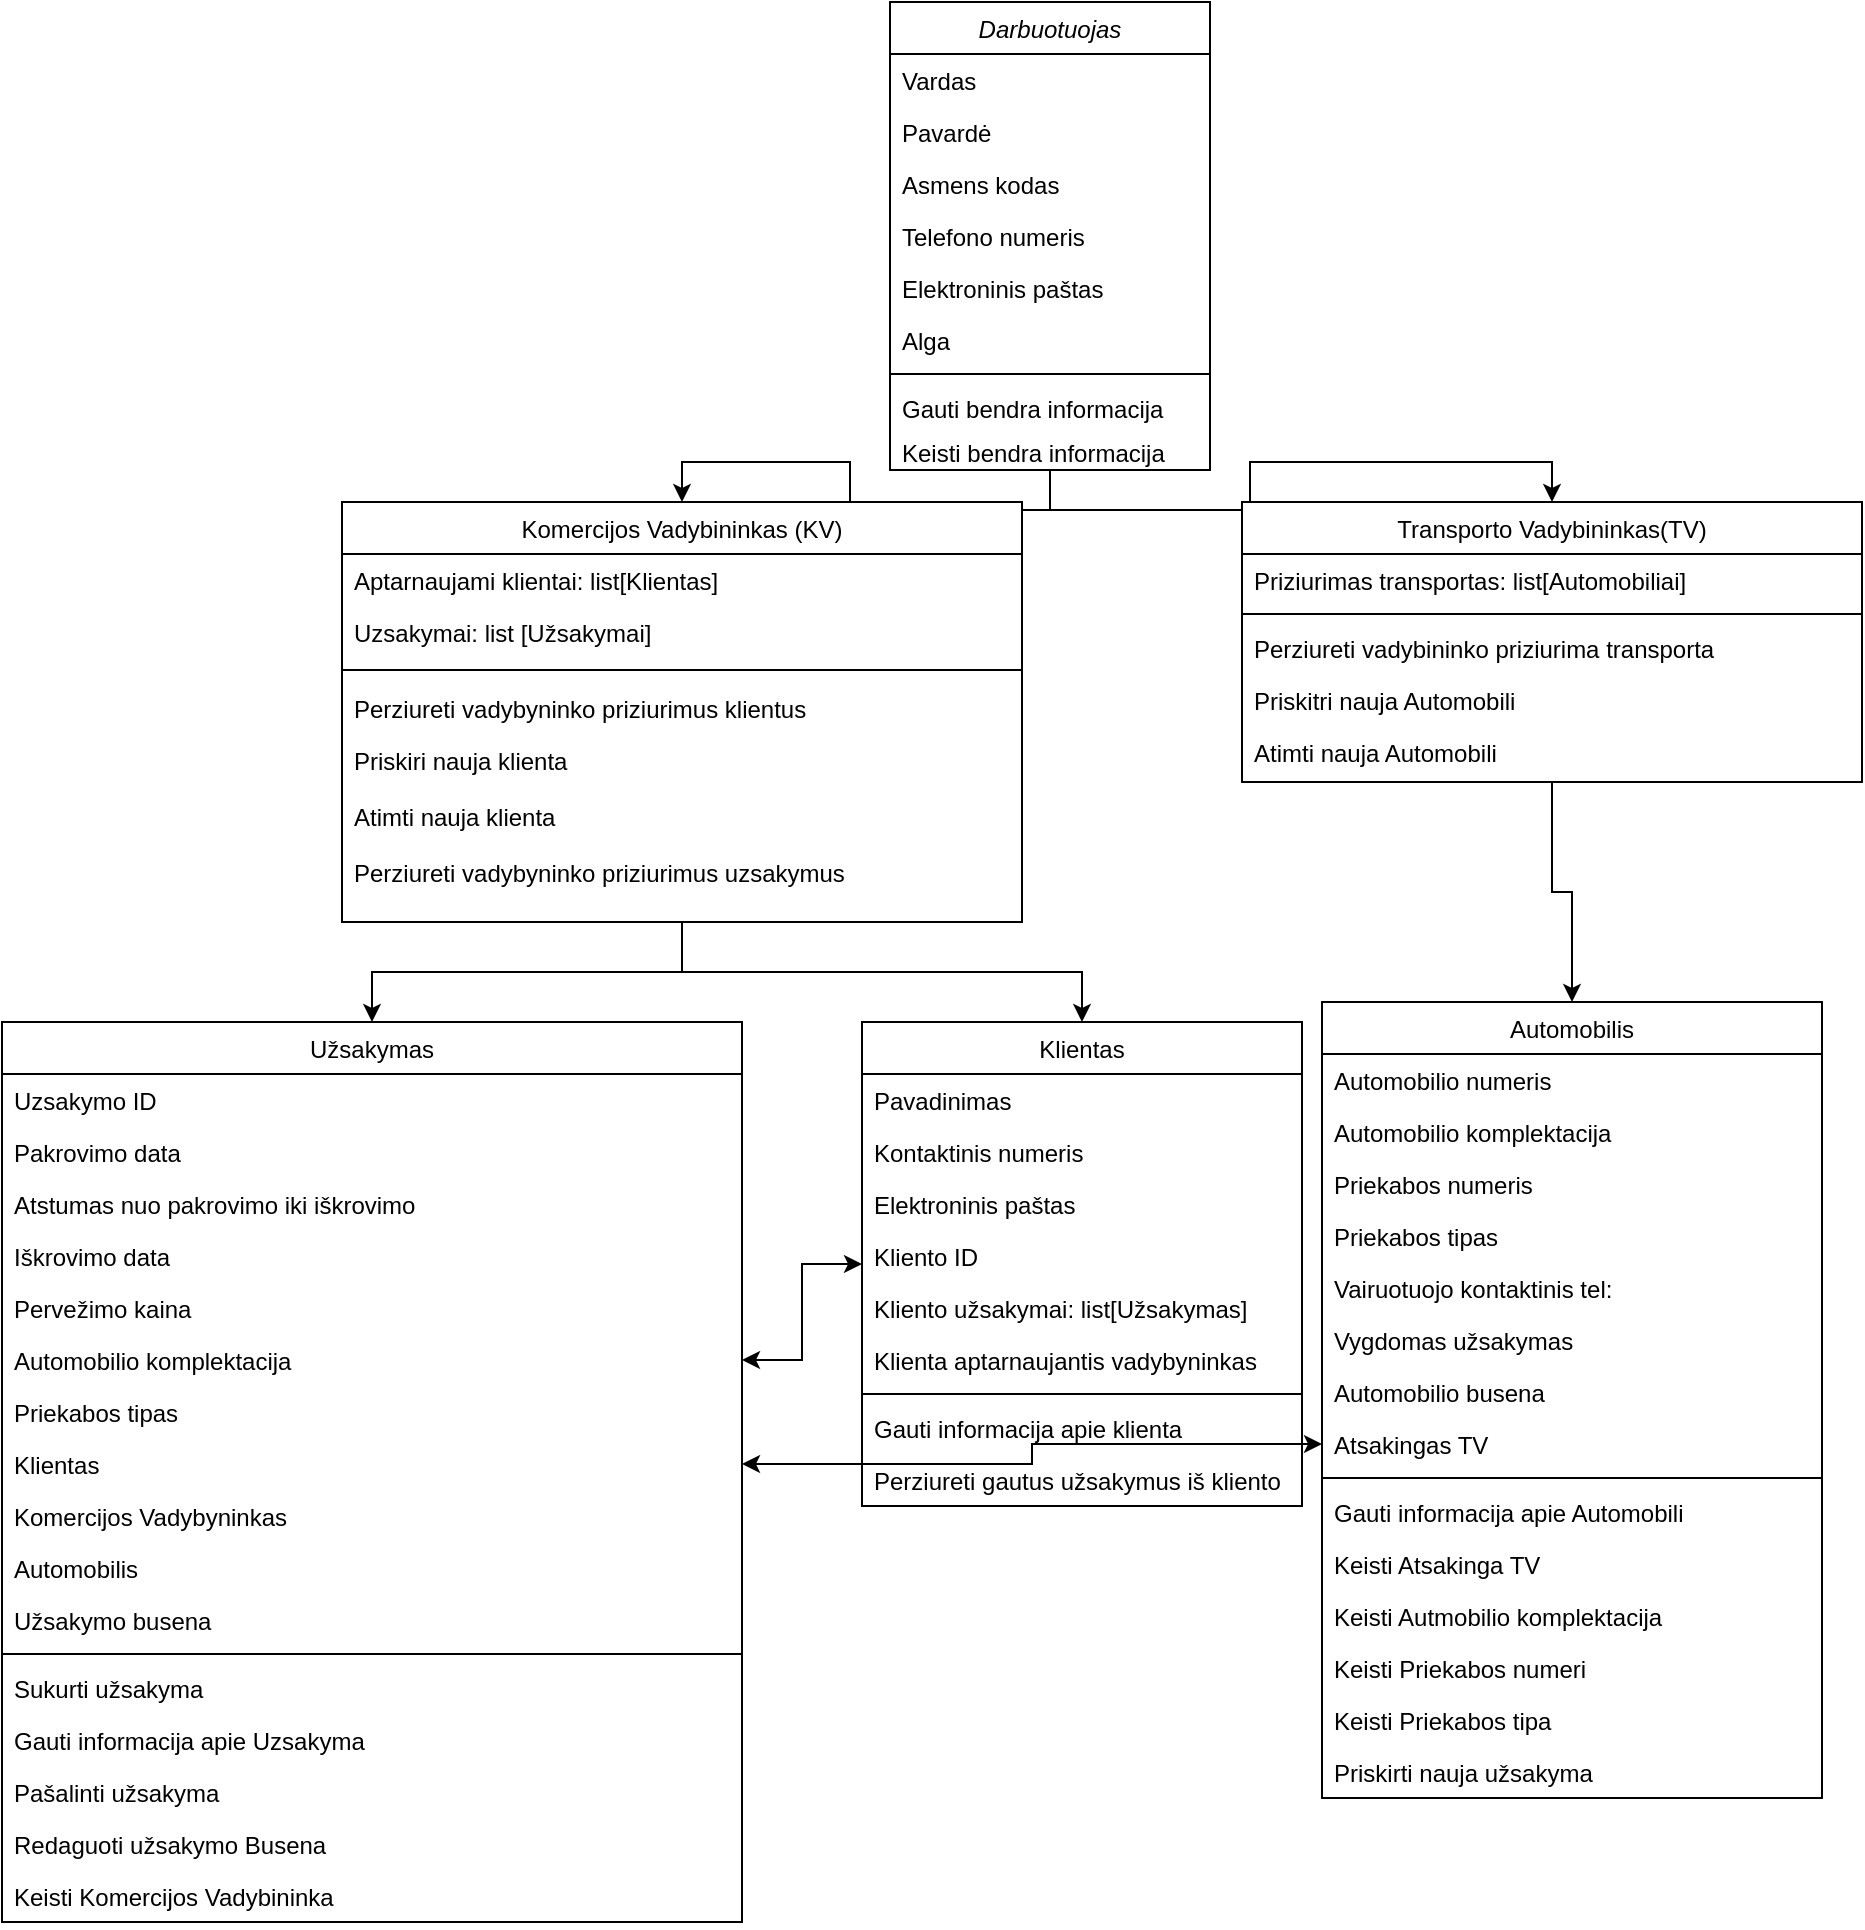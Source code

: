 <mxfile version="24.4.10" type="device">
  <diagram id="C5RBs43oDa-KdzZeNtuy" name="Page-1">
    <mxGraphModel dx="1502" dy="1733" grid="1" gridSize="10" guides="0" tooltips="1" connect="1" arrows="1" fold="1" page="1" pageScale="1" pageWidth="827" pageHeight="1169" background="none" math="0" shadow="0">
      <root>
        <mxCell id="WIyWlLk6GJQsqaUBKTNV-0" />
        <mxCell id="WIyWlLk6GJQsqaUBKTNV-1" parent="WIyWlLk6GJQsqaUBKTNV-0" />
        <mxCell id="1IQxqNerof1kyZeijVb4-16" style="edgeStyle=orthogonalEdgeStyle;rounded=0;orthogonalLoop=1;jettySize=auto;html=1;exitX=0.5;exitY=1;exitDx=0;exitDy=0;entryX=0.5;entryY=0;entryDx=0;entryDy=0;" parent="WIyWlLk6GJQsqaUBKTNV-1" source="zkfFHV4jXpPFQw0GAbJ--0" target="zkfFHV4jXpPFQw0GAbJ--13" edge="1">
          <mxGeometry relative="1" as="geometry" />
        </mxCell>
        <mxCell id="1IQxqNerof1kyZeijVb4-63" style="edgeStyle=orthogonalEdgeStyle;rounded=0;orthogonalLoop=1;jettySize=auto;html=1;exitX=0.5;exitY=1;exitDx=0;exitDy=0;" parent="WIyWlLk6GJQsqaUBKTNV-1" source="zkfFHV4jXpPFQw0GAbJ--0" target="zkfFHV4jXpPFQw0GAbJ--6" edge="1">
          <mxGeometry relative="1" as="geometry" />
        </mxCell>
        <mxCell id="zkfFHV4jXpPFQw0GAbJ--0" value="Darbuotuojas" style="swimlane;fontStyle=2;align=center;verticalAlign=top;childLayout=stackLayout;horizontal=1;startSize=26;horizontalStack=0;resizeParent=1;resizeLast=0;collapsible=1;marginBottom=0;rounded=0;shadow=0;strokeWidth=1;" parent="WIyWlLk6GJQsqaUBKTNV-1" vertex="1">
          <mxGeometry x="444" y="-1160" width="160" height="234" as="geometry">
            <mxRectangle x="230" y="140" width="160" height="26" as="alternateBounds" />
          </mxGeometry>
        </mxCell>
        <mxCell id="zkfFHV4jXpPFQw0GAbJ--1" value="Vardas" style="text;align=left;verticalAlign=top;spacingLeft=4;spacingRight=4;overflow=hidden;rotatable=0;points=[[0,0.5],[1,0.5]];portConstraint=eastwest;" parent="zkfFHV4jXpPFQw0GAbJ--0" vertex="1">
          <mxGeometry y="26" width="160" height="26" as="geometry" />
        </mxCell>
        <mxCell id="zkfFHV4jXpPFQw0GAbJ--2" value="Pavardė" style="text;align=left;verticalAlign=top;spacingLeft=4;spacingRight=4;overflow=hidden;rotatable=0;points=[[0,0.5],[1,0.5]];portConstraint=eastwest;rounded=0;shadow=0;html=0;" parent="zkfFHV4jXpPFQw0GAbJ--0" vertex="1">
          <mxGeometry y="52" width="160" height="26" as="geometry" />
        </mxCell>
        <mxCell id="zkfFHV4jXpPFQw0GAbJ--3" value="Asmens kodas" style="text;align=left;verticalAlign=top;spacingLeft=4;spacingRight=4;overflow=hidden;rotatable=0;points=[[0,0.5],[1,0.5]];portConstraint=eastwest;rounded=0;shadow=0;html=0;" parent="zkfFHV4jXpPFQw0GAbJ--0" vertex="1">
          <mxGeometry y="78" width="160" height="26" as="geometry" />
        </mxCell>
        <mxCell id="1IQxqNerof1kyZeijVb4-0" value="Telefono numeris" style="text;align=left;verticalAlign=top;spacingLeft=4;spacingRight=4;overflow=hidden;rotatable=0;points=[[0,0.5],[1,0.5]];portConstraint=eastwest;rounded=0;shadow=0;html=0;" parent="zkfFHV4jXpPFQw0GAbJ--0" vertex="1">
          <mxGeometry y="104" width="160" height="26" as="geometry" />
        </mxCell>
        <mxCell id="1IQxqNerof1kyZeijVb4-75" value="Elektroninis paštas" style="text;align=left;verticalAlign=top;spacingLeft=4;spacingRight=4;overflow=hidden;rotatable=0;points=[[0,0.5],[1,0.5]];portConstraint=eastwest;" parent="zkfFHV4jXpPFQw0GAbJ--0" vertex="1">
          <mxGeometry y="130" width="160" height="26" as="geometry" />
        </mxCell>
        <mxCell id="R33RQH4Gj8EaOs6QEGmN-31" value="Alga" style="text;align=left;verticalAlign=top;spacingLeft=4;spacingRight=4;overflow=hidden;rotatable=0;points=[[0,0.5],[1,0.5]];portConstraint=eastwest;rounded=0;shadow=0;html=0;" vertex="1" parent="zkfFHV4jXpPFQw0GAbJ--0">
          <mxGeometry y="156" width="160" height="26" as="geometry" />
        </mxCell>
        <mxCell id="zkfFHV4jXpPFQw0GAbJ--4" value="" style="line;html=1;strokeWidth=1;align=left;verticalAlign=middle;spacingTop=-1;spacingLeft=3;spacingRight=3;rotatable=0;labelPosition=right;points=[];portConstraint=eastwest;" parent="zkfFHV4jXpPFQw0GAbJ--0" vertex="1">
          <mxGeometry y="182" width="160" height="8" as="geometry" />
        </mxCell>
        <mxCell id="1IQxqNerof1kyZeijVb4-80" value="Gauti bendra informacija" style="text;align=left;verticalAlign=top;spacingLeft=4;spacingRight=4;overflow=hidden;rotatable=0;points=[[0,0.5],[1,0.5]];portConstraint=eastwest;" parent="zkfFHV4jXpPFQw0GAbJ--0" vertex="1">
          <mxGeometry y="190" width="160" height="22" as="geometry" />
        </mxCell>
        <mxCell id="zkfFHV4jXpPFQw0GAbJ--5" value="Keisti bendra informacija" style="text;align=left;verticalAlign=top;spacingLeft=4;spacingRight=4;overflow=hidden;rotatable=0;points=[[0,0.5],[1,0.5]];portConstraint=eastwest;" parent="zkfFHV4jXpPFQw0GAbJ--0" vertex="1">
          <mxGeometry y="212" width="160" height="22" as="geometry" />
        </mxCell>
        <mxCell id="1IQxqNerof1kyZeijVb4-66" style="edgeStyle=orthogonalEdgeStyle;rounded=0;orthogonalLoop=1;jettySize=auto;html=1;exitX=0.5;exitY=1;exitDx=0;exitDy=0;entryX=0.5;entryY=0;entryDx=0;entryDy=0;" parent="WIyWlLk6GJQsqaUBKTNV-1" source="zkfFHV4jXpPFQw0GAbJ--6" target="1IQxqNerof1kyZeijVb4-40" edge="1">
          <mxGeometry relative="1" as="geometry" />
        </mxCell>
        <mxCell id="zkfFHV4jXpPFQw0GAbJ--6" value="Transporto Vadybininkas(TV)" style="swimlane;fontStyle=0;align=center;verticalAlign=top;childLayout=stackLayout;horizontal=1;startSize=26;horizontalStack=0;resizeParent=1;resizeLast=0;collapsible=1;marginBottom=0;rounded=0;shadow=0;strokeWidth=1;" parent="WIyWlLk6GJQsqaUBKTNV-1" vertex="1">
          <mxGeometry x="620" y="-910" width="310" height="140" as="geometry">
            <mxRectangle x="130" y="380" width="160" height="26" as="alternateBounds" />
          </mxGeometry>
        </mxCell>
        <mxCell id="1IQxqNerof1kyZeijVb4-20" value="Priziurimas transportas: list[Automobiliai]" style="text;align=left;verticalAlign=top;spacingLeft=4;spacingRight=4;overflow=hidden;rotatable=0;points=[[0,0.5],[1,0.5]];portConstraint=eastwest;" parent="zkfFHV4jXpPFQw0GAbJ--6" vertex="1">
          <mxGeometry y="26" width="310" height="26" as="geometry" />
        </mxCell>
        <mxCell id="zkfFHV4jXpPFQw0GAbJ--9" value="" style="line;html=1;strokeWidth=1;align=left;verticalAlign=middle;spacingTop=-1;spacingLeft=3;spacingRight=3;rotatable=0;labelPosition=right;points=[];portConstraint=eastwest;" parent="zkfFHV4jXpPFQw0GAbJ--6" vertex="1">
          <mxGeometry y="52" width="310" height="8" as="geometry" />
        </mxCell>
        <mxCell id="1IQxqNerof1kyZeijVb4-25" value="Perziureti vadybininko priziurima transporta " style="text;align=left;verticalAlign=top;spacingLeft=4;spacingRight=4;overflow=hidden;rotatable=0;points=[[0,0.5],[1,0.5]];portConstraint=eastwest;rounded=0;shadow=0;html=0;" parent="zkfFHV4jXpPFQw0GAbJ--6" vertex="1">
          <mxGeometry y="60" width="310" height="26" as="geometry" />
        </mxCell>
        <mxCell id="1IQxqNerof1kyZeijVb4-76" value="Priskitri nauja Automobili" style="text;align=left;verticalAlign=top;spacingLeft=4;spacingRight=4;overflow=hidden;rotatable=0;points=[[0,0.5],[1,0.5]];portConstraint=eastwest;rounded=0;shadow=0;html=0;" parent="zkfFHV4jXpPFQw0GAbJ--6" vertex="1">
          <mxGeometry y="86" width="310" height="26" as="geometry" />
        </mxCell>
        <mxCell id="R33RQH4Gj8EaOs6QEGmN-27" value="Atimti nauja Automobili" style="text;align=left;verticalAlign=top;spacingLeft=4;spacingRight=4;overflow=hidden;rotatable=0;points=[[0,0.5],[1,0.5]];portConstraint=eastwest;rounded=0;shadow=0;html=0;" vertex="1" parent="zkfFHV4jXpPFQw0GAbJ--6">
          <mxGeometry y="112" width="310" height="26" as="geometry" />
        </mxCell>
        <mxCell id="R33RQH4Gj8EaOs6QEGmN-24" style="edgeStyle=orthogonalEdgeStyle;rounded=0;orthogonalLoop=1;jettySize=auto;html=1;exitX=0.5;exitY=1;exitDx=0;exitDy=0;entryX=0.5;entryY=0;entryDx=0;entryDy=0;" edge="1" parent="WIyWlLk6GJQsqaUBKTNV-1" source="zkfFHV4jXpPFQw0GAbJ--13" target="1IQxqNerof1kyZeijVb4-31">
          <mxGeometry relative="1" as="geometry" />
        </mxCell>
        <mxCell id="zkfFHV4jXpPFQw0GAbJ--13" value="Komercijos Vadybininkas (KV)" style="swimlane;fontStyle=0;align=center;verticalAlign=top;childLayout=stackLayout;horizontal=1;startSize=26;horizontalStack=0;resizeParent=1;resizeLast=0;collapsible=1;marginBottom=0;rounded=0;shadow=0;strokeWidth=1;" parent="WIyWlLk6GJQsqaUBKTNV-1" vertex="1">
          <mxGeometry x="170" y="-910" width="340" height="210" as="geometry">
            <mxRectangle x="340" y="380" width="170" height="26" as="alternateBounds" />
          </mxGeometry>
        </mxCell>
        <mxCell id="1IQxqNerof1kyZeijVb4-23" value="Aptarnaujami klientai: list[Klientas]" style="text;align=left;verticalAlign=top;spacingLeft=4;spacingRight=4;overflow=hidden;rotatable=0;points=[[0,0.5],[1,0.5]];portConstraint=eastwest;" parent="zkfFHV4jXpPFQw0GAbJ--13" vertex="1">
          <mxGeometry y="26" width="340" height="26" as="geometry" />
        </mxCell>
        <mxCell id="1IQxqNerof1kyZeijVb4-26" value="Uzsakymai: list [Užsakymai]" style="text;align=left;verticalAlign=top;spacingLeft=4;spacingRight=4;overflow=hidden;rotatable=0;points=[[0,0.5],[1,0.5]];portConstraint=eastwest;" parent="zkfFHV4jXpPFQw0GAbJ--13" vertex="1">
          <mxGeometry y="52" width="340" height="26" as="geometry" />
        </mxCell>
        <mxCell id="zkfFHV4jXpPFQw0GAbJ--15" value="" style="line;html=1;strokeWidth=1;align=left;verticalAlign=middle;spacingTop=-1;spacingLeft=3;spacingRight=3;rotatable=0;labelPosition=right;points=[];portConstraint=eastwest;" parent="zkfFHV4jXpPFQw0GAbJ--13" vertex="1">
          <mxGeometry y="78" width="340" height="12" as="geometry" />
        </mxCell>
        <mxCell id="1IQxqNerof1kyZeijVb4-29" value="Perziureti vadybyninko priziurimus klientus" style="text;align=left;verticalAlign=top;spacingLeft=4;spacingRight=4;overflow=hidden;rotatable=0;points=[[0,0.5],[1,0.5]];portConstraint=eastwest;" parent="zkfFHV4jXpPFQw0GAbJ--13" vertex="1">
          <mxGeometry y="90" width="340" height="26" as="geometry" />
        </mxCell>
        <mxCell id="1IQxqNerof1kyZeijVb4-77" value="Priskiri nauja klienta " style="text;align=left;verticalAlign=top;spacingLeft=4;spacingRight=4;overflow=hidden;rotatable=0;points=[[0,0.5],[1,0.5]];portConstraint=eastwest;" parent="zkfFHV4jXpPFQw0GAbJ--13" vertex="1">
          <mxGeometry y="116" width="340" height="28" as="geometry" />
        </mxCell>
        <mxCell id="R33RQH4Gj8EaOs6QEGmN-26" value="Atimti nauja klienta" style="text;align=left;verticalAlign=top;spacingLeft=4;spacingRight=4;overflow=hidden;rotatable=0;points=[[0,0.5],[1,0.5]];portConstraint=eastwest;" vertex="1" parent="zkfFHV4jXpPFQw0GAbJ--13">
          <mxGeometry y="144" width="340" height="28" as="geometry" />
        </mxCell>
        <mxCell id="1IQxqNerof1kyZeijVb4-30" value="Perziureti vadybyninko priziurimus uzsakymus" style="text;align=left;verticalAlign=top;spacingLeft=4;spacingRight=4;overflow=hidden;rotatable=0;points=[[0,0.5],[1,0.5]];portConstraint=eastwest;" parent="zkfFHV4jXpPFQw0GAbJ--13" vertex="1">
          <mxGeometry y="172" width="340" height="26" as="geometry" />
        </mxCell>
        <mxCell id="1IQxqNerof1kyZeijVb4-31" value="Užsakymas" style="swimlane;fontStyle=0;align=center;verticalAlign=top;childLayout=stackLayout;horizontal=1;startSize=26;horizontalStack=0;resizeParent=1;resizeLast=0;collapsible=1;marginBottom=0;rounded=0;shadow=0;strokeWidth=1;" parent="WIyWlLk6GJQsqaUBKTNV-1" vertex="1">
          <mxGeometry y="-650" width="370" height="450" as="geometry">
            <mxRectangle x="550" y="140" width="160" height="26" as="alternateBounds" />
          </mxGeometry>
        </mxCell>
        <mxCell id="1IQxqNerof1kyZeijVb4-32" value="Uzsakymo ID" style="text;align=left;verticalAlign=top;spacingLeft=4;spacingRight=4;overflow=hidden;rotatable=0;points=[[0,0.5],[1,0.5]];portConstraint=eastwest;" parent="1IQxqNerof1kyZeijVb4-31" vertex="1">
          <mxGeometry y="26" width="370" height="26" as="geometry" />
        </mxCell>
        <mxCell id="1IQxqNerof1kyZeijVb4-33" value="Pakrovimo data" style="text;align=left;verticalAlign=top;spacingLeft=4;spacingRight=4;overflow=hidden;rotatable=0;points=[[0,0.5],[1,0.5]];portConstraint=eastwest;rounded=0;shadow=0;html=0;" parent="1IQxqNerof1kyZeijVb4-31" vertex="1">
          <mxGeometry y="52" width="370" height="26" as="geometry" />
        </mxCell>
        <mxCell id="1IQxqNerof1kyZeijVb4-69" value="Atstumas nuo pakrovimo iki iškrovimo" style="text;align=left;verticalAlign=top;spacingLeft=4;spacingRight=4;overflow=hidden;rotatable=0;points=[[0,0.5],[1,0.5]];portConstraint=eastwest;rounded=0;shadow=0;html=0;" parent="1IQxqNerof1kyZeijVb4-31" vertex="1">
          <mxGeometry y="78" width="370" height="26" as="geometry" />
        </mxCell>
        <mxCell id="1IQxqNerof1kyZeijVb4-68" value="Iškrovimo data" style="text;align=left;verticalAlign=top;spacingLeft=4;spacingRight=4;overflow=hidden;rotatable=0;points=[[0,0.5],[1,0.5]];portConstraint=eastwest;rounded=0;shadow=0;html=0;" parent="1IQxqNerof1kyZeijVb4-31" vertex="1">
          <mxGeometry y="104" width="370" height="26" as="geometry" />
        </mxCell>
        <mxCell id="1IQxqNerof1kyZeijVb4-34" value="Pervežimo kaina" style="text;align=left;verticalAlign=top;spacingLeft=4;spacingRight=4;overflow=hidden;rotatable=0;points=[[0,0.5],[1,0.5]];portConstraint=eastwest;rounded=0;shadow=0;html=0;" parent="1IQxqNerof1kyZeijVb4-31" vertex="1">
          <mxGeometry y="130" width="370" height="26" as="geometry" />
        </mxCell>
        <mxCell id="1IQxqNerof1kyZeijVb4-35" value="Automobilio komplektacija" style="text;align=left;verticalAlign=top;spacingLeft=4;spacingRight=4;overflow=hidden;rotatable=0;points=[[0,0.5],[1,0.5]];portConstraint=eastwest;rounded=0;shadow=0;html=0;" parent="1IQxqNerof1kyZeijVb4-31" vertex="1">
          <mxGeometry y="156" width="370" height="26" as="geometry" />
        </mxCell>
        <mxCell id="1IQxqNerof1kyZeijVb4-70" value="Priekabos tipas" style="text;align=left;verticalAlign=top;spacingLeft=4;spacingRight=4;overflow=hidden;rotatable=0;points=[[0,0.5],[1,0.5]];portConstraint=eastwest;rounded=0;shadow=0;html=0;" parent="1IQxqNerof1kyZeijVb4-31" vertex="1">
          <mxGeometry y="182" width="370" height="26" as="geometry" />
        </mxCell>
        <mxCell id="1IQxqNerof1kyZeijVb4-73" value="Klientas" style="text;align=left;verticalAlign=top;spacingLeft=4;spacingRight=4;overflow=hidden;rotatable=0;points=[[0,0.5],[1,0.5]];portConstraint=eastwest;rounded=0;shadow=0;html=0;" parent="1IQxqNerof1kyZeijVb4-31" vertex="1">
          <mxGeometry y="208" width="370" height="26" as="geometry" />
        </mxCell>
        <mxCell id="1IQxqNerof1kyZeijVb4-72" value="Komercijos Vadybyninkas" style="text;align=left;verticalAlign=top;spacingLeft=4;spacingRight=4;overflow=hidden;rotatable=0;points=[[0,0.5],[1,0.5]];portConstraint=eastwest;rounded=0;shadow=0;html=0;" parent="1IQxqNerof1kyZeijVb4-31" vertex="1">
          <mxGeometry y="234" width="370" height="26" as="geometry" />
        </mxCell>
        <mxCell id="1IQxqNerof1kyZeijVb4-71" value="Automobilis" style="text;align=left;verticalAlign=top;spacingLeft=4;spacingRight=4;overflow=hidden;rotatable=0;points=[[0,0.5],[1,0.5]];portConstraint=eastwest;rounded=0;shadow=0;html=0;" parent="1IQxqNerof1kyZeijVb4-31" vertex="1">
          <mxGeometry y="260" width="370" height="26" as="geometry" />
        </mxCell>
        <mxCell id="1IQxqNerof1kyZeijVb4-36" value="Užsakymo busena" style="text;align=left;verticalAlign=top;spacingLeft=4;spacingRight=4;overflow=hidden;rotatable=0;points=[[0,0.5],[1,0.5]];portConstraint=eastwest;rounded=0;shadow=0;html=0;" parent="1IQxqNerof1kyZeijVb4-31" vertex="1">
          <mxGeometry y="286" width="370" height="26" as="geometry" />
        </mxCell>
        <mxCell id="1IQxqNerof1kyZeijVb4-37" value="" style="line;html=1;strokeWidth=1;align=left;verticalAlign=middle;spacingTop=-1;spacingLeft=3;spacingRight=3;rotatable=0;labelPosition=right;points=[];portConstraint=eastwest;" parent="1IQxqNerof1kyZeijVb4-31" vertex="1">
          <mxGeometry y="312" width="370" height="8" as="geometry" />
        </mxCell>
        <mxCell id="1IQxqNerof1kyZeijVb4-38" value="Sukurti užsakyma" style="text;align=left;verticalAlign=top;spacingLeft=4;spacingRight=4;overflow=hidden;rotatable=0;points=[[0,0.5],[1,0.5]];portConstraint=eastwest;" parent="1IQxqNerof1kyZeijVb4-31" vertex="1">
          <mxGeometry y="320" width="370" height="26" as="geometry" />
        </mxCell>
        <mxCell id="R33RQH4Gj8EaOs6QEGmN-29" value="Gauti informacija apie Uzsakyma" style="text;align=left;verticalAlign=top;spacingLeft=4;spacingRight=4;overflow=hidden;rotatable=0;points=[[0,0.5],[1,0.5]];portConstraint=eastwest;" vertex="1" parent="1IQxqNerof1kyZeijVb4-31">
          <mxGeometry y="346" width="370" height="26" as="geometry" />
        </mxCell>
        <mxCell id="lG9l3AgN7c1VvWPnp3Uq-0" value="Pašalinti užsakyma" style="text;align=left;verticalAlign=top;spacingLeft=4;spacingRight=4;overflow=hidden;rotatable=0;points=[[0,0.5],[1,0.5]];portConstraint=eastwest;" parent="1IQxqNerof1kyZeijVb4-31" vertex="1">
          <mxGeometry y="372" width="370" height="26" as="geometry" />
        </mxCell>
        <mxCell id="1IQxqNerof1kyZeijVb4-85" value="Redaguoti užsakymo Busena" style="text;align=left;verticalAlign=top;spacingLeft=4;spacingRight=4;overflow=hidden;rotatable=0;points=[[0,0.5],[1,0.5]];portConstraint=eastwest;" parent="1IQxqNerof1kyZeijVb4-31" vertex="1">
          <mxGeometry y="398" width="370" height="26" as="geometry" />
        </mxCell>
        <mxCell id="R33RQH4Gj8EaOs6QEGmN-17" value="Keisti Komercijos Vadybininka" style="text;align=left;verticalAlign=top;spacingLeft=4;spacingRight=4;overflow=hidden;rotatable=0;points=[[0,0.5],[1,0.5]];portConstraint=eastwest;" vertex="1" parent="1IQxqNerof1kyZeijVb4-31">
          <mxGeometry y="424" width="370" height="26" as="geometry" />
        </mxCell>
        <mxCell id="1IQxqNerof1kyZeijVb4-40" value="Automobilis" style="swimlane;fontStyle=0;align=center;verticalAlign=top;childLayout=stackLayout;horizontal=1;startSize=26;horizontalStack=0;resizeParent=1;resizeLast=0;collapsible=1;marginBottom=0;rounded=0;shadow=0;strokeWidth=1;" parent="WIyWlLk6GJQsqaUBKTNV-1" vertex="1">
          <mxGeometry x="660" y="-660" width="250" height="398" as="geometry">
            <mxRectangle x="550" y="140" width="160" height="26" as="alternateBounds" />
          </mxGeometry>
        </mxCell>
        <mxCell id="1IQxqNerof1kyZeijVb4-41" value="Automobilio numeris" style="text;align=left;verticalAlign=top;spacingLeft=4;spacingRight=4;overflow=hidden;rotatable=0;points=[[0,0.5],[1,0.5]];portConstraint=eastwest;" parent="1IQxqNerof1kyZeijVb4-40" vertex="1">
          <mxGeometry y="26" width="250" height="26" as="geometry" />
        </mxCell>
        <mxCell id="1IQxqNerof1kyZeijVb4-54" value="Automobilio komplektacija" style="text;align=left;verticalAlign=top;spacingLeft=4;spacingRight=4;overflow=hidden;rotatable=0;points=[[0,0.5],[1,0.5]];portConstraint=eastwest;" parent="1IQxqNerof1kyZeijVb4-40" vertex="1">
          <mxGeometry y="52" width="250" height="26" as="geometry" />
        </mxCell>
        <mxCell id="1IQxqNerof1kyZeijVb4-44" value="Priekabos numeris" style="text;align=left;verticalAlign=top;spacingLeft=4;spacingRight=4;overflow=hidden;rotatable=0;points=[[0,0.5],[1,0.5]];portConstraint=eastwest;rounded=0;shadow=0;html=0;" parent="1IQxqNerof1kyZeijVb4-40" vertex="1">
          <mxGeometry y="78" width="250" height="26" as="geometry" />
        </mxCell>
        <mxCell id="1IQxqNerof1kyZeijVb4-53" value="Priekabos tipas" style="text;align=left;verticalAlign=top;spacingLeft=4;spacingRight=4;overflow=hidden;rotatable=0;points=[[0,0.5],[1,0.5]];portConstraint=eastwest;rounded=0;shadow=0;html=0;" parent="1IQxqNerof1kyZeijVb4-40" vertex="1">
          <mxGeometry y="104" width="250" height="26" as="geometry" />
        </mxCell>
        <mxCell id="1IQxqNerof1kyZeijVb4-55" value="Vairuotuojo kontaktinis tel:" style="text;align=left;verticalAlign=top;spacingLeft=4;spacingRight=4;overflow=hidden;rotatable=0;points=[[0,0.5],[1,0.5]];portConstraint=eastwest;rounded=0;shadow=0;html=0;" parent="1IQxqNerof1kyZeijVb4-40" vertex="1">
          <mxGeometry y="130" width="250" height="26" as="geometry" />
        </mxCell>
        <mxCell id="1IQxqNerof1kyZeijVb4-56" value="Vygdomas užsakymas" style="text;align=left;verticalAlign=top;spacingLeft=4;spacingRight=4;overflow=hidden;rotatable=0;points=[[0,0.5],[1,0.5]];portConstraint=eastwest;rounded=0;shadow=0;html=0;" parent="1IQxqNerof1kyZeijVb4-40" vertex="1">
          <mxGeometry y="156" width="250" height="26" as="geometry" />
        </mxCell>
        <mxCell id="1IQxqNerof1kyZeijVb4-45" value="Automobilio busena" style="text;align=left;verticalAlign=top;spacingLeft=4;spacingRight=4;overflow=hidden;rotatable=0;points=[[0,0.5],[1,0.5]];portConstraint=eastwest;rounded=0;shadow=0;html=0;" parent="1IQxqNerof1kyZeijVb4-40" vertex="1">
          <mxGeometry y="182" width="250" height="26" as="geometry" />
        </mxCell>
        <mxCell id="1IQxqNerof1kyZeijVb4-74" value="Atsakingas TV" style="text;align=left;verticalAlign=top;spacingLeft=4;spacingRight=4;overflow=hidden;rotatable=0;points=[[0,0.5],[1,0.5]];portConstraint=eastwest;rounded=0;shadow=0;html=0;" parent="1IQxqNerof1kyZeijVb4-40" vertex="1">
          <mxGeometry y="208" width="250" height="26" as="geometry" />
        </mxCell>
        <mxCell id="1IQxqNerof1kyZeijVb4-46" value="" style="line;html=1;strokeWidth=1;align=left;verticalAlign=middle;spacingTop=-1;spacingLeft=3;spacingRight=3;rotatable=0;labelPosition=right;points=[];portConstraint=eastwest;" parent="1IQxqNerof1kyZeijVb4-40" vertex="1">
          <mxGeometry y="234" width="250" height="8" as="geometry" />
        </mxCell>
        <mxCell id="1IQxqNerof1kyZeijVb4-47" value="Gauti informacija apie Automobili" style="text;align=left;verticalAlign=top;spacingLeft=4;spacingRight=4;overflow=hidden;rotatable=0;points=[[0,0.5],[1,0.5]];portConstraint=eastwest;" parent="1IQxqNerof1kyZeijVb4-40" vertex="1">
          <mxGeometry y="242" width="250" height="26" as="geometry" />
        </mxCell>
        <mxCell id="1IQxqNerof1kyZeijVb4-86" value="Keisti Atsakinga TV" style="text;align=left;verticalAlign=top;spacingLeft=4;spacingRight=4;overflow=hidden;rotatable=0;points=[[0,0.5],[1,0.5]];portConstraint=eastwest;" parent="1IQxqNerof1kyZeijVb4-40" vertex="1">
          <mxGeometry y="268" width="250" height="26" as="geometry" />
        </mxCell>
        <mxCell id="R33RQH4Gj8EaOs6QEGmN-19" value="Keisti Autmobilio komplektacija" style="text;align=left;verticalAlign=top;spacingLeft=4;spacingRight=4;overflow=hidden;rotatable=0;points=[[0,0.5],[1,0.5]];portConstraint=eastwest;" vertex="1" parent="1IQxqNerof1kyZeijVb4-40">
          <mxGeometry y="294" width="250" height="26" as="geometry" />
        </mxCell>
        <mxCell id="R33RQH4Gj8EaOs6QEGmN-20" value="Keisti Priekabos numeri" style="text;align=left;verticalAlign=top;spacingLeft=4;spacingRight=4;overflow=hidden;rotatable=0;points=[[0,0.5],[1,0.5]];portConstraint=eastwest;" vertex="1" parent="1IQxqNerof1kyZeijVb4-40">
          <mxGeometry y="320" width="250" height="26" as="geometry" />
        </mxCell>
        <mxCell id="R33RQH4Gj8EaOs6QEGmN-21" value="Keisti Priekabos tipa" style="text;align=left;verticalAlign=top;spacingLeft=4;spacingRight=4;overflow=hidden;rotatable=0;points=[[0,0.5],[1,0.5]];portConstraint=eastwest;" vertex="1" parent="1IQxqNerof1kyZeijVb4-40">
          <mxGeometry y="346" width="250" height="26" as="geometry" />
        </mxCell>
        <mxCell id="1IQxqNerof1kyZeijVb4-48" value="Priskirti nauja užsakyma" style="text;align=left;verticalAlign=top;spacingLeft=4;spacingRight=4;overflow=hidden;rotatable=0;points=[[0,0.5],[1,0.5]];portConstraint=eastwest;" parent="1IQxqNerof1kyZeijVb4-40" vertex="1">
          <mxGeometry y="372" width="250" height="26" as="geometry" />
        </mxCell>
        <mxCell id="R33RQH4Gj8EaOs6QEGmN-0" value="" style="edgeStyle=orthogonalEdgeStyle;rounded=0;orthogonalLoop=1;jettySize=auto;html=1;exitX=0.5;exitY=1;exitDx=0;exitDy=0;entryX=0.5;entryY=0;entryDx=0;entryDy=0;" edge="1" parent="WIyWlLk6GJQsqaUBKTNV-1" source="zkfFHV4jXpPFQw0GAbJ--13" target="zkfFHV4jXpPFQw0GAbJ--17">
          <mxGeometry relative="1" as="geometry">
            <mxPoint x="190" y="-640" as="sourcePoint" />
            <mxPoint x="435" y="-380" as="targetPoint" />
          </mxGeometry>
        </mxCell>
        <mxCell id="R33RQH4Gj8EaOs6QEGmN-25" style="edgeStyle=orthogonalEdgeStyle;rounded=0;orthogonalLoop=1;jettySize=auto;html=1;entryX=1;entryY=0.5;entryDx=0;entryDy=0;startArrow=classic;startFill=1;" edge="1" parent="WIyWlLk6GJQsqaUBKTNV-1" source="zkfFHV4jXpPFQw0GAbJ--17" target="1IQxqNerof1kyZeijVb4-35">
          <mxGeometry relative="1" as="geometry" />
        </mxCell>
        <mxCell id="zkfFHV4jXpPFQw0GAbJ--17" value="Klientas" style="swimlane;fontStyle=0;align=center;verticalAlign=top;childLayout=stackLayout;horizontal=1;startSize=26;horizontalStack=0;resizeParent=1;resizeLast=0;collapsible=1;marginBottom=0;rounded=0;shadow=0;strokeWidth=1;" parent="WIyWlLk6GJQsqaUBKTNV-1" vertex="1">
          <mxGeometry x="430" y="-650" width="220" height="242" as="geometry">
            <mxRectangle x="550" y="140" width="160" height="26" as="alternateBounds" />
          </mxGeometry>
        </mxCell>
        <mxCell id="zkfFHV4jXpPFQw0GAbJ--18" value="Pavadinimas" style="text;align=left;verticalAlign=top;spacingLeft=4;spacingRight=4;overflow=hidden;rotatable=0;points=[[0,0.5],[1,0.5]];portConstraint=eastwest;" parent="zkfFHV4jXpPFQw0GAbJ--17" vertex="1">
          <mxGeometry y="26" width="220" height="26" as="geometry" />
        </mxCell>
        <mxCell id="zkfFHV4jXpPFQw0GAbJ--19" value="Kontaktinis numeris" style="text;align=left;verticalAlign=top;spacingLeft=4;spacingRight=4;overflow=hidden;rotatable=0;points=[[0,0.5],[1,0.5]];portConstraint=eastwest;rounded=0;shadow=0;html=0;" parent="zkfFHV4jXpPFQw0GAbJ--17" vertex="1">
          <mxGeometry y="52" width="220" height="26" as="geometry" />
        </mxCell>
        <mxCell id="zkfFHV4jXpPFQw0GAbJ--20" value="Elektroninis paštas" style="text;align=left;verticalAlign=top;spacingLeft=4;spacingRight=4;overflow=hidden;rotatable=0;points=[[0,0.5],[1,0.5]];portConstraint=eastwest;rounded=0;shadow=0;html=0;" parent="zkfFHV4jXpPFQw0GAbJ--17" vertex="1">
          <mxGeometry y="78" width="220" height="26" as="geometry" />
        </mxCell>
        <mxCell id="zkfFHV4jXpPFQw0GAbJ--21" value="Kliento ID" style="text;align=left;verticalAlign=top;spacingLeft=4;spacingRight=4;overflow=hidden;rotatable=0;points=[[0,0.5],[1,0.5]];portConstraint=eastwest;rounded=0;shadow=0;html=0;" parent="zkfFHV4jXpPFQw0GAbJ--17" vertex="1">
          <mxGeometry y="104" width="220" height="26" as="geometry" />
        </mxCell>
        <mxCell id="1IQxqNerof1kyZeijVb4-49" value="Kliento užsakymai: list[Užsakymas]" style="text;align=left;verticalAlign=top;spacingLeft=4;spacingRight=4;overflow=hidden;rotatable=0;points=[[0,0.5],[1,0.5]];portConstraint=eastwest;rounded=0;shadow=0;html=0;" parent="zkfFHV4jXpPFQw0GAbJ--17" vertex="1">
          <mxGeometry y="130" width="220" height="26" as="geometry" />
        </mxCell>
        <mxCell id="1IQxqNerof1kyZeijVb4-50" value="Klienta aptarnaujantis vadybyninkas" style="text;align=left;verticalAlign=top;spacingLeft=4;spacingRight=4;overflow=hidden;rotatable=0;points=[[0,0.5],[1,0.5]];portConstraint=eastwest;rounded=0;shadow=0;html=0;" parent="zkfFHV4jXpPFQw0GAbJ--17" vertex="1">
          <mxGeometry y="156" width="220" height="26" as="geometry" />
        </mxCell>
        <mxCell id="zkfFHV4jXpPFQw0GAbJ--23" value="" style="line;html=1;strokeWidth=1;align=left;verticalAlign=middle;spacingTop=-1;spacingLeft=3;spacingRight=3;rotatable=0;labelPosition=right;points=[];portConstraint=eastwest;" parent="zkfFHV4jXpPFQw0GAbJ--17" vertex="1">
          <mxGeometry y="182" width="220" height="8" as="geometry" />
        </mxCell>
        <mxCell id="zkfFHV4jXpPFQw0GAbJ--24" value="Gauti informacija apie klienta" style="text;align=left;verticalAlign=top;spacingLeft=4;spacingRight=4;overflow=hidden;rotatable=0;points=[[0,0.5],[1,0.5]];portConstraint=eastwest;" parent="zkfFHV4jXpPFQw0GAbJ--17" vertex="1">
          <mxGeometry y="190" width="220" height="26" as="geometry" />
        </mxCell>
        <mxCell id="1IQxqNerof1kyZeijVb4-51" value="Perziureti gautus užsakymus iš kliento" style="text;align=left;verticalAlign=top;spacingLeft=4;spacingRight=4;overflow=hidden;rotatable=0;points=[[0,0.5],[1,0.5]];portConstraint=eastwest;" parent="zkfFHV4jXpPFQw0GAbJ--17" vertex="1">
          <mxGeometry y="216" width="220" height="26" as="geometry" />
        </mxCell>
        <mxCell id="R33RQH4Gj8EaOs6QEGmN-28" style="edgeStyle=orthogonalEdgeStyle;rounded=0;orthogonalLoop=1;jettySize=auto;html=1;exitX=0;exitY=0.5;exitDx=0;exitDy=0;entryX=1;entryY=0.5;entryDx=0;entryDy=0;startArrow=classic;startFill=1;" edge="1" parent="WIyWlLk6GJQsqaUBKTNV-1" source="1IQxqNerof1kyZeijVb4-74" target="1IQxqNerof1kyZeijVb4-73">
          <mxGeometry relative="1" as="geometry" />
        </mxCell>
      </root>
    </mxGraphModel>
  </diagram>
</mxfile>
